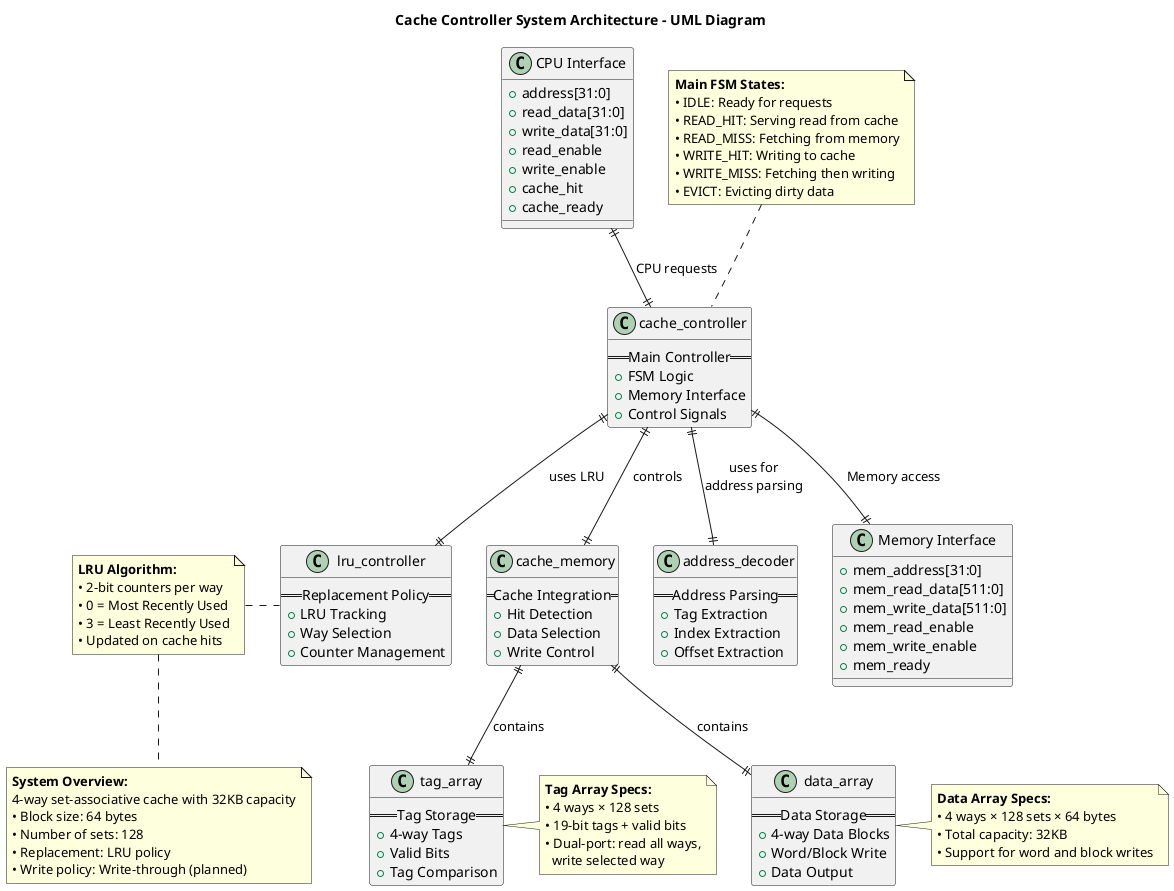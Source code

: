 @startuml system_architecture_uml
!define RECTANGLE class

title Cache Controller System Architecture - UML Diagram

RECTANGLE cache_controller {
    == Main Controller ==
    + FSM Logic
    + Memory Interface
    + Control Signals
}

RECTANGLE cache_memory {
    == Cache Integration ==
    + Hit Detection
    + Data Selection
    + Write Control
}

RECTANGLE tag_array {
    == Tag Storage ==
    + 4-way Tags
    + Valid Bits
    + Tag Comparison
}

RECTANGLE data_array {
    == Data Storage ==
    + 4-way Data Blocks
    + Word/Block Write
    + Data Output
}

RECTANGLE lru_controller {
    == Replacement Policy ==
    + LRU Tracking
    + Way Selection
    + Counter Management
}

RECTANGLE address_decoder {
    == Address Parsing ==
    + Tag Extraction
    + Index Extraction
    + Offset Extraction
}

' Relationships
cache_controller ||--|| cache_memory : "controls"
cache_controller ||--|| lru_controller : "uses LRU"
cache_memory ||--|| tag_array : "contains"
cache_memory ||--|| data_array : "contains"
cache_controller ||--|| address_decoder : "uses for\naddress parsing"

' External interfaces
RECTANGLE "CPU Interface" as cpu {
    + address[31:0]
    + read_data[31:0]
    + write_data[31:0]
    + read_enable
    + write_enable
    + cache_hit
    + cache_ready
}

RECTANGLE "Memory Interface" as memory {
    + mem_address[31:0]
    + mem_read_data[511:0]
    + mem_write_data[511:0]
    + mem_read_enable
    + mem_write_enable
    + mem_ready
}

cpu ||--|| cache_controller : "CPU requests"
cache_controller ||--|| memory : "Memory access"

note top of cache_controller
    **Main FSM States:**
    • IDLE: Ready for requests
    • READ_HIT: Serving read from cache
    • READ_MISS: Fetching from memory
    • WRITE_HIT: Writing to cache
    • WRITE_MISS: Fetching then writing
    • EVICT: Evicting dirty data
end note

note right of tag_array
    **Tag Array Specs:**
    • 4 ways × 128 sets
    • 19-bit tags + valid bits
    • Dual-port: read all ways,
      write selected way
end note

note right of data_array
    **Data Array Specs:**
    • 4 ways × 128 sets × 64 bytes
    • Total capacity: 32KB
    • Support for word and block writes
end note

note left of lru_controller
    **LRU Algorithm:**
    • 2-bit counters per way
    • 0 = Most Recently Used
    • 3 = Least Recently Used
    • Updated on cache hits
end note

note bottom
    **System Overview:**
    4-way set-associative cache with 32KB capacity
    • Block size: 64 bytes
    • Number of sets: 128
    • Replacement: LRU policy
    • Write policy: Write-through (planned)
end note

@enduml
